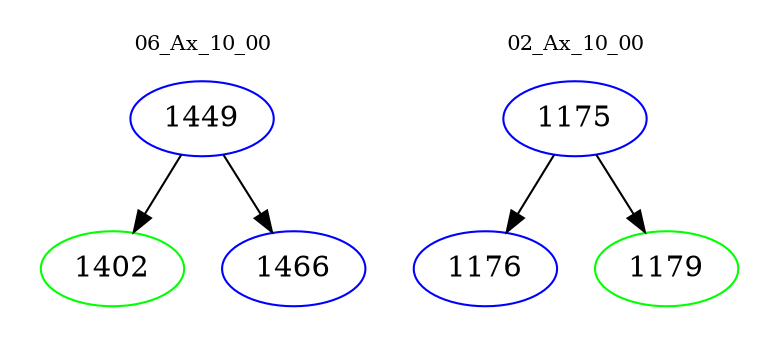 digraph{
subgraph cluster_0 {
color = white
label = "06_Ax_10_00";
fontsize=10;
T0_1449 [label="1449", color="blue"]
T0_1449 -> T0_1402 [color="black"]
T0_1402 [label="1402", color="green"]
T0_1449 -> T0_1466 [color="black"]
T0_1466 [label="1466", color="blue"]
}
subgraph cluster_1 {
color = white
label = "02_Ax_10_00";
fontsize=10;
T1_1175 [label="1175", color="blue"]
T1_1175 -> T1_1176 [color="black"]
T1_1176 [label="1176", color="blue"]
T1_1175 -> T1_1179 [color="black"]
T1_1179 [label="1179", color="green"]
}
}
